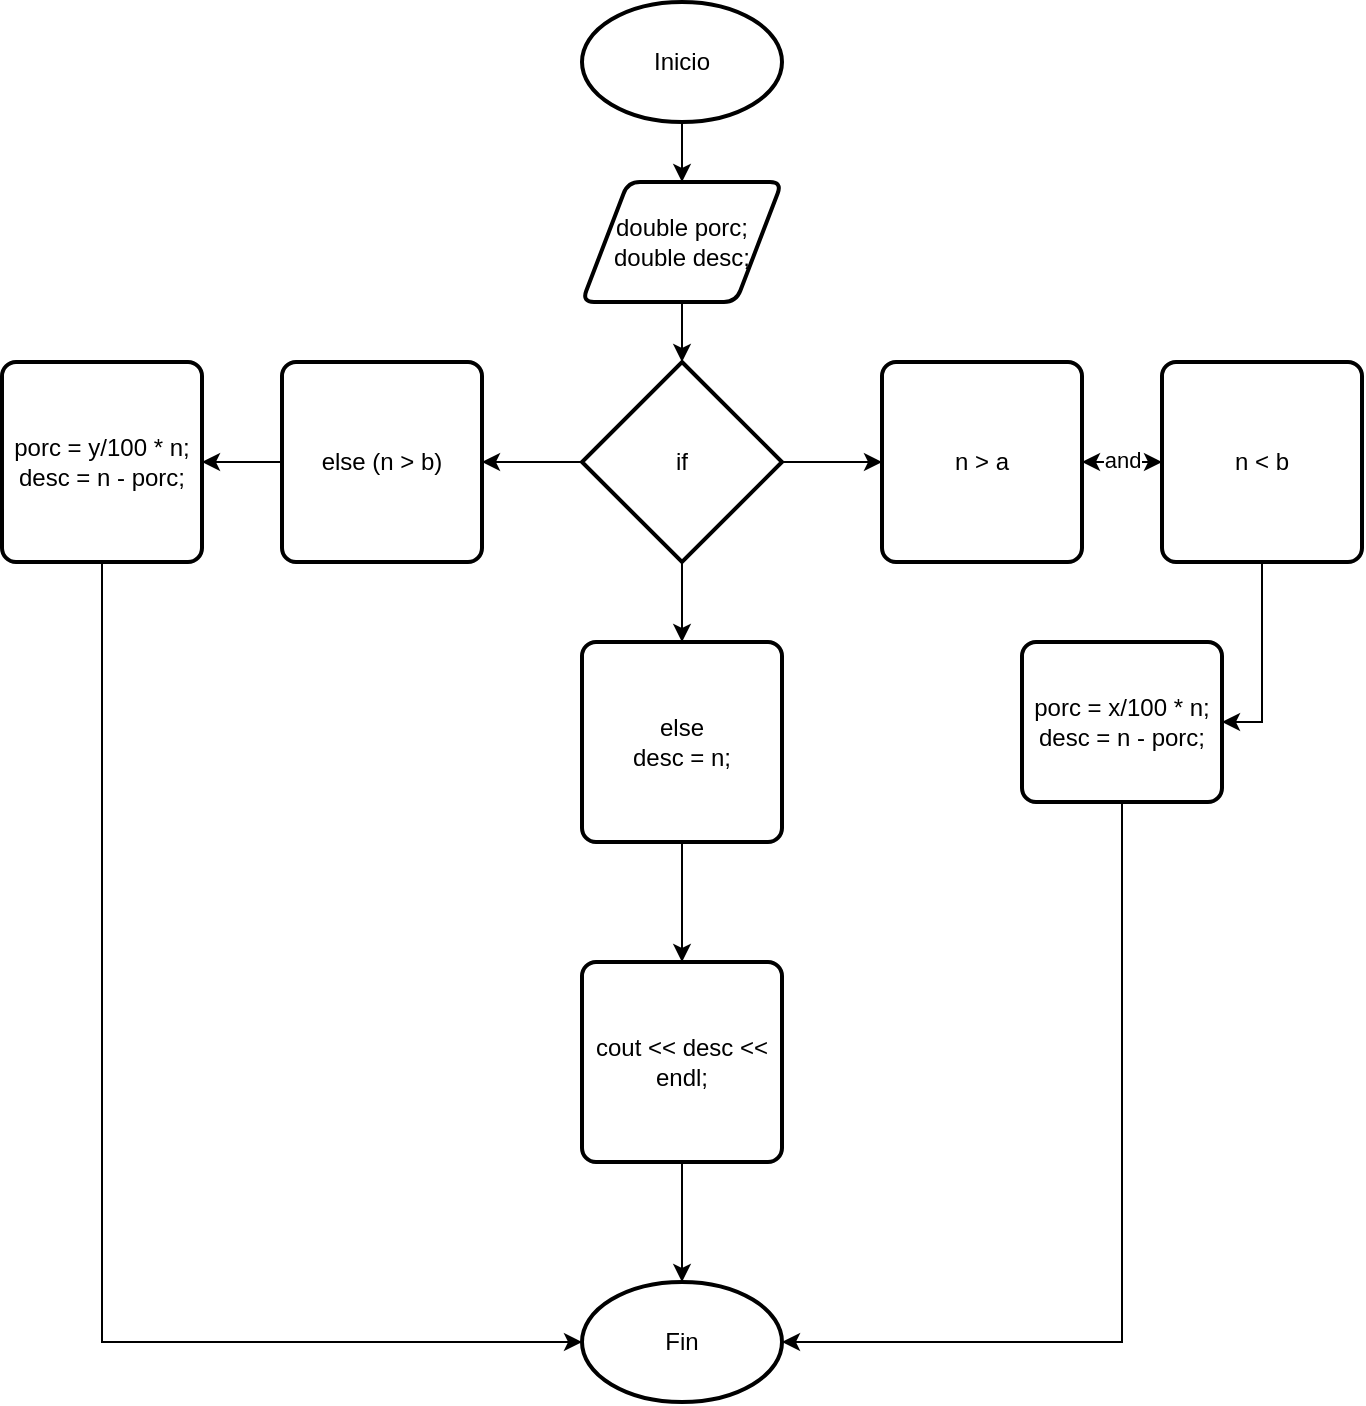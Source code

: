 <mxfile version="24.4.13" type="github">
  <diagram name="Página-1" id="BkWI9rALSOo_OZhBNMRE">
    <mxGraphModel dx="933" dy="1646" grid="1" gridSize="10" guides="1" tooltips="1" connect="1" arrows="1" fold="1" page="1" pageScale="1" pageWidth="827" pageHeight="1169" math="0" shadow="0">
      <root>
        <mxCell id="0" />
        <mxCell id="1" parent="0" />
        <mxCell id="khhVVY8XrDQFHjwtQII4-1" value="Inicio" style="strokeWidth=2;html=1;shape=mxgraph.flowchart.start_1;whiteSpace=wrap;" vertex="1" parent="1">
          <mxGeometry x="370" y="-1160" width="100" height="60" as="geometry" />
        </mxCell>
        <mxCell id="khhVVY8XrDQFHjwtQII4-2" value="double porc;&lt;div&gt;double desc;&lt;/div&gt;" style="shape=parallelogram;html=1;strokeWidth=2;perimeter=parallelogramPerimeter;whiteSpace=wrap;rounded=1;arcSize=12;size=0.23;" vertex="1" parent="1">
          <mxGeometry x="370" y="-1070" width="100" height="60" as="geometry" />
        </mxCell>
        <mxCell id="khhVVY8XrDQFHjwtQII4-3" value="if" style="strokeWidth=2;html=1;shape=mxgraph.flowchart.decision;whiteSpace=wrap;" vertex="1" parent="1">
          <mxGeometry x="370" y="-980" width="100" height="100" as="geometry" />
        </mxCell>
        <mxCell id="khhVVY8XrDQFHjwtQII4-4" value="n &amp;gt; a" style="rounded=1;whiteSpace=wrap;html=1;absoluteArcSize=1;arcSize=14;strokeWidth=2;" vertex="1" parent="1">
          <mxGeometry x="520" y="-980" width="100" height="100" as="geometry" />
        </mxCell>
        <mxCell id="khhVVY8XrDQFHjwtQII4-5" value="n &amp;lt; b" style="rounded=1;whiteSpace=wrap;html=1;absoluteArcSize=1;arcSize=14;strokeWidth=2;" vertex="1" parent="1">
          <mxGeometry x="660" y="-980" width="100" height="100" as="geometry" />
        </mxCell>
        <mxCell id="khhVVY8XrDQFHjwtQII4-6" value="porc = x/100 * n;&lt;div&gt;desc = n - porc;&lt;/div&gt;" style="rounded=1;whiteSpace=wrap;html=1;absoluteArcSize=1;arcSize=14;strokeWidth=2;" vertex="1" parent="1">
          <mxGeometry x="590" y="-840" width="100" height="80" as="geometry" />
        </mxCell>
        <mxCell id="khhVVY8XrDQFHjwtQII4-7" value="else (n &amp;gt; b)" style="rounded=1;whiteSpace=wrap;html=1;absoluteArcSize=1;arcSize=14;strokeWidth=2;" vertex="1" parent="1">
          <mxGeometry x="220" y="-980" width="100" height="100" as="geometry" />
        </mxCell>
        <mxCell id="khhVVY8XrDQFHjwtQII4-8" value="porc = y/100 * n;&lt;div&gt;desc = n - porc;&lt;/div&gt;" style="rounded=1;whiteSpace=wrap;html=1;absoluteArcSize=1;arcSize=14;strokeWidth=2;" vertex="1" parent="1">
          <mxGeometry x="80" y="-980" width="100" height="100" as="geometry" />
        </mxCell>
        <mxCell id="khhVVY8XrDQFHjwtQII4-9" value="else&lt;div&gt;desc = n;&lt;/div&gt;" style="rounded=1;whiteSpace=wrap;html=1;absoluteArcSize=1;arcSize=14;strokeWidth=2;" vertex="1" parent="1">
          <mxGeometry x="370" y="-840" width="100" height="100" as="geometry" />
        </mxCell>
        <mxCell id="khhVVY8XrDQFHjwtQII4-10" value="cout &amp;lt;&amp;lt; desc &amp;lt;&amp;lt; endl;" style="rounded=1;whiteSpace=wrap;html=1;absoluteArcSize=1;arcSize=14;strokeWidth=2;" vertex="1" parent="1">
          <mxGeometry x="370" y="-680" width="100" height="100" as="geometry" />
        </mxCell>
        <mxCell id="khhVVY8XrDQFHjwtQII4-11" value="Fin" style="strokeWidth=2;html=1;shape=mxgraph.flowchart.start_1;whiteSpace=wrap;" vertex="1" parent="1">
          <mxGeometry x="370" y="-520" width="100" height="60" as="geometry" />
        </mxCell>
        <mxCell id="khhVVY8XrDQFHjwtQII4-12" value="" style="endArrow=classic;html=1;rounded=0;exitX=0.5;exitY=1;exitDx=0;exitDy=0;exitPerimeter=0;entryX=0.5;entryY=0;entryDx=0;entryDy=0;" edge="1" parent="1" source="khhVVY8XrDQFHjwtQII4-1" target="khhVVY8XrDQFHjwtQII4-2">
          <mxGeometry width="50" height="50" relative="1" as="geometry">
            <mxPoint x="430" y="-1020" as="sourcePoint" />
            <mxPoint x="480" y="-1070" as="targetPoint" />
          </mxGeometry>
        </mxCell>
        <mxCell id="khhVVY8XrDQFHjwtQII4-13" value="" style="endArrow=classic;html=1;rounded=0;exitX=0.5;exitY=1;exitDx=0;exitDy=0;entryX=0.5;entryY=0;entryDx=0;entryDy=0;entryPerimeter=0;" edge="1" parent="1" source="khhVVY8XrDQFHjwtQII4-2" target="khhVVY8XrDQFHjwtQII4-3">
          <mxGeometry width="50" height="50" relative="1" as="geometry">
            <mxPoint x="430" y="-960" as="sourcePoint" />
            <mxPoint x="480" y="-1010" as="targetPoint" />
          </mxGeometry>
        </mxCell>
        <mxCell id="khhVVY8XrDQFHjwtQII4-14" value="" style="endArrow=classic;html=1;rounded=0;exitX=0.5;exitY=1;exitDx=0;exitDy=0;exitPerimeter=0;entryX=0.5;entryY=0;entryDx=0;entryDy=0;" edge="1" parent="1" source="khhVVY8XrDQFHjwtQII4-3" target="khhVVY8XrDQFHjwtQII4-9">
          <mxGeometry width="50" height="50" relative="1" as="geometry">
            <mxPoint x="430" y="-880" as="sourcePoint" />
            <mxPoint x="480" y="-930" as="targetPoint" />
          </mxGeometry>
        </mxCell>
        <mxCell id="khhVVY8XrDQFHjwtQII4-15" value="" style="endArrow=classic;html=1;rounded=0;entryX=0;entryY=0.5;entryDx=0;entryDy=0;exitX=1;exitY=0.5;exitDx=0;exitDy=0;exitPerimeter=0;" edge="1" parent="1" source="khhVVY8XrDQFHjwtQII4-3" target="khhVVY8XrDQFHjwtQII4-4">
          <mxGeometry width="50" height="50" relative="1" as="geometry">
            <mxPoint x="430" y="-880" as="sourcePoint" />
            <mxPoint x="480" y="-930" as="targetPoint" />
          </mxGeometry>
        </mxCell>
        <mxCell id="khhVVY8XrDQFHjwtQII4-16" value="" style="endArrow=classic;html=1;rounded=0;entryX=1;entryY=0.5;entryDx=0;entryDy=0;exitX=0;exitY=0.5;exitDx=0;exitDy=0;exitPerimeter=0;" edge="1" parent="1" source="khhVVY8XrDQFHjwtQII4-3" target="khhVVY8XrDQFHjwtQII4-7">
          <mxGeometry width="50" height="50" relative="1" as="geometry">
            <mxPoint x="430" y="-880" as="sourcePoint" />
            <mxPoint x="480" y="-930" as="targetPoint" />
          </mxGeometry>
        </mxCell>
        <mxCell id="khhVVY8XrDQFHjwtQII4-17" value="" style="endArrow=classic;startArrow=classic;html=1;rounded=0;entryX=0;entryY=0.5;entryDx=0;entryDy=0;exitX=1;exitY=0.5;exitDx=0;exitDy=0;" edge="1" parent="1" source="khhVVY8XrDQFHjwtQII4-4" target="khhVVY8XrDQFHjwtQII4-5">
          <mxGeometry width="50" height="50" relative="1" as="geometry">
            <mxPoint x="550" y="-880" as="sourcePoint" />
            <mxPoint x="600" y="-930" as="targetPoint" />
          </mxGeometry>
        </mxCell>
        <mxCell id="khhVVY8XrDQFHjwtQII4-18" value="and" style="edgeLabel;html=1;align=center;verticalAlign=middle;resizable=0;points=[];" vertex="1" connectable="0" parent="khhVVY8XrDQFHjwtQII4-17">
          <mxGeometry x="0.005" y="1" relative="1" as="geometry">
            <mxPoint as="offset" />
          </mxGeometry>
        </mxCell>
        <mxCell id="khhVVY8XrDQFHjwtQII4-19" value="" style="endArrow=classic;html=1;rounded=0;entryX=1;entryY=0.5;entryDx=0;entryDy=0;exitX=0;exitY=0.5;exitDx=0;exitDy=0;" edge="1" parent="1" source="khhVVY8XrDQFHjwtQII4-7" target="khhVVY8XrDQFHjwtQII4-8">
          <mxGeometry width="50" height="50" relative="1" as="geometry">
            <mxPoint x="240" y="-880" as="sourcePoint" />
            <mxPoint x="290" y="-930" as="targetPoint" />
          </mxGeometry>
        </mxCell>
        <mxCell id="khhVVY8XrDQFHjwtQII4-20" value="" style="endArrow=classic;html=1;rounded=0;exitX=0.5;exitY=1;exitDx=0;exitDy=0;entryX=1;entryY=0.5;entryDx=0;entryDy=0;" edge="1" parent="1" source="khhVVY8XrDQFHjwtQII4-5" target="khhVVY8XrDQFHjwtQII4-6">
          <mxGeometry width="50" height="50" relative="1" as="geometry">
            <mxPoint x="330" y="-810" as="sourcePoint" />
            <mxPoint x="380" y="-860" as="targetPoint" />
            <Array as="points">
              <mxPoint x="710" y="-800" />
            </Array>
          </mxGeometry>
        </mxCell>
        <mxCell id="khhVVY8XrDQFHjwtQII4-21" value="" style="endArrow=classic;html=1;rounded=0;entryX=0.5;entryY=0;entryDx=0;entryDy=0;exitX=0.5;exitY=1;exitDx=0;exitDy=0;" edge="1" parent="1" source="khhVVY8XrDQFHjwtQII4-9" target="khhVVY8XrDQFHjwtQII4-10">
          <mxGeometry width="50" height="50" relative="1" as="geometry">
            <mxPoint x="330" y="-650" as="sourcePoint" />
            <mxPoint x="380" y="-700" as="targetPoint" />
          </mxGeometry>
        </mxCell>
        <mxCell id="khhVVY8XrDQFHjwtQII4-22" value="" style="endArrow=classic;html=1;rounded=0;entryX=0.5;entryY=0;entryDx=0;entryDy=0;entryPerimeter=0;" edge="1" parent="1" source="khhVVY8XrDQFHjwtQII4-10" target="khhVVY8XrDQFHjwtQII4-11">
          <mxGeometry width="50" height="50" relative="1" as="geometry">
            <mxPoint x="330" y="-650" as="sourcePoint" />
            <mxPoint x="380" y="-700" as="targetPoint" />
          </mxGeometry>
        </mxCell>
        <mxCell id="khhVVY8XrDQFHjwtQII4-23" value="" style="endArrow=classic;html=1;rounded=0;exitX=0.5;exitY=1;exitDx=0;exitDy=0;entryX=0;entryY=0.5;entryDx=0;entryDy=0;entryPerimeter=0;" edge="1" parent="1" source="khhVVY8XrDQFHjwtQII4-8" target="khhVVY8XrDQFHjwtQII4-11">
          <mxGeometry width="50" height="50" relative="1" as="geometry">
            <mxPoint x="330" y="-650" as="sourcePoint" />
            <mxPoint x="380" y="-700" as="targetPoint" />
            <Array as="points">
              <mxPoint x="130" y="-490" />
            </Array>
          </mxGeometry>
        </mxCell>
        <mxCell id="khhVVY8XrDQFHjwtQII4-24" value="" style="endArrow=classic;html=1;rounded=0;entryX=1;entryY=0.5;entryDx=0;entryDy=0;entryPerimeter=0;exitX=0.5;exitY=1;exitDx=0;exitDy=0;" edge="1" parent="1" source="khhVVY8XrDQFHjwtQII4-6" target="khhVVY8XrDQFHjwtQII4-11">
          <mxGeometry width="50" height="50" relative="1" as="geometry">
            <mxPoint x="430" y="-650" as="sourcePoint" />
            <mxPoint x="480" y="-700" as="targetPoint" />
            <Array as="points">
              <mxPoint x="640" y="-490" />
            </Array>
          </mxGeometry>
        </mxCell>
      </root>
    </mxGraphModel>
  </diagram>
</mxfile>
